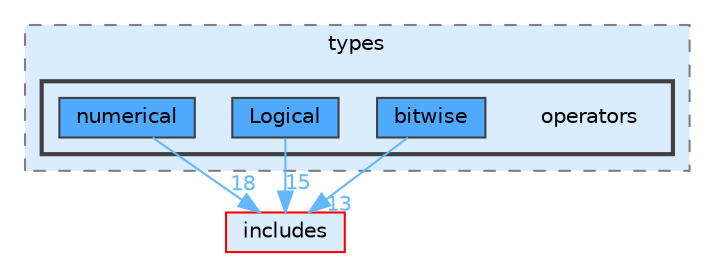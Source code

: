 digraph "lib/types/operators"
{
 // LATEX_PDF_SIZE
  bgcolor="transparent";
  edge [fontname=Helvetica,fontsize=10,labelfontname=Helvetica,labelfontsize=10];
  node [fontname=Helvetica,fontsize=10,shape=box,height=0.2,width=0.4];
  compound=true
  subgraph clusterdir_560694f03ee5bf1136d79e4f1ca1ca37 {
    graph [ bgcolor="#daedff", pencolor="grey50", label="types", fontname=Helvetica,fontsize=10 style="filled,dashed", URL="dir_560694f03ee5bf1136d79e4f1ca1ca37.html",tooltip=""]
  subgraph clusterdir_cc8d397db54d25297def3a698c833207 {
    graph [ bgcolor="#daedff", pencolor="grey25", label="", fontname=Helvetica,fontsize=10 style="filled,bold", URL="dir_cc8d397db54d25297def3a698c833207.html",tooltip=""]
    dir_cc8d397db54d25297def3a698c833207 [shape=plaintext, label="operators"];
  dir_f1cebc03feb444306a0443b04057d30c [label="bitwise", fillcolor="#4ea9ff", color="grey25", style="filled", URL="dir_f1cebc03feb444306a0443b04057d30c.html",tooltip=""];
  dir_407075bd378e66716ff5edd0eafa66b6 [label="Logical", fillcolor="#4ea9ff", color="grey25", style="filled", URL="dir_407075bd378e66716ff5edd0eafa66b6.html",tooltip=""];
  dir_4efbc0b95464a66b6347e84787e1a1cf [label="numerical", fillcolor="#4ea9ff", color="grey25", style="filled", URL="dir_4efbc0b95464a66b6347e84787e1a1cf.html",tooltip=""];
  }
  }
  dir_09e761304027c904456130627fd4dcf5 [label="includes", fillcolor="#daedff", color="red", style="filled", URL="dir_09e761304027c904456130627fd4dcf5.html",tooltip=""];
  dir_f1cebc03feb444306a0443b04057d30c->dir_09e761304027c904456130627fd4dcf5 [headlabel="13", labeldistance=1.5 headhref="dir_000003_000017.html" href="dir_000003_000017.html" color="steelblue1" fontcolor="steelblue1"];
  dir_407075bd378e66716ff5edd0eafa66b6->dir_09e761304027c904456130627fd4dcf5 [headlabel="15", labeldistance=1.5 headhref="dir_000021_000017.html" href="dir_000021_000017.html" color="steelblue1" fontcolor="steelblue1"];
  dir_4efbc0b95464a66b6347e84787e1a1cf->dir_09e761304027c904456130627fd4dcf5 [headlabel="18", labeldistance=1.5 headhref="dir_000024_000017.html" href="dir_000024_000017.html" color="steelblue1" fontcolor="steelblue1"];
}
